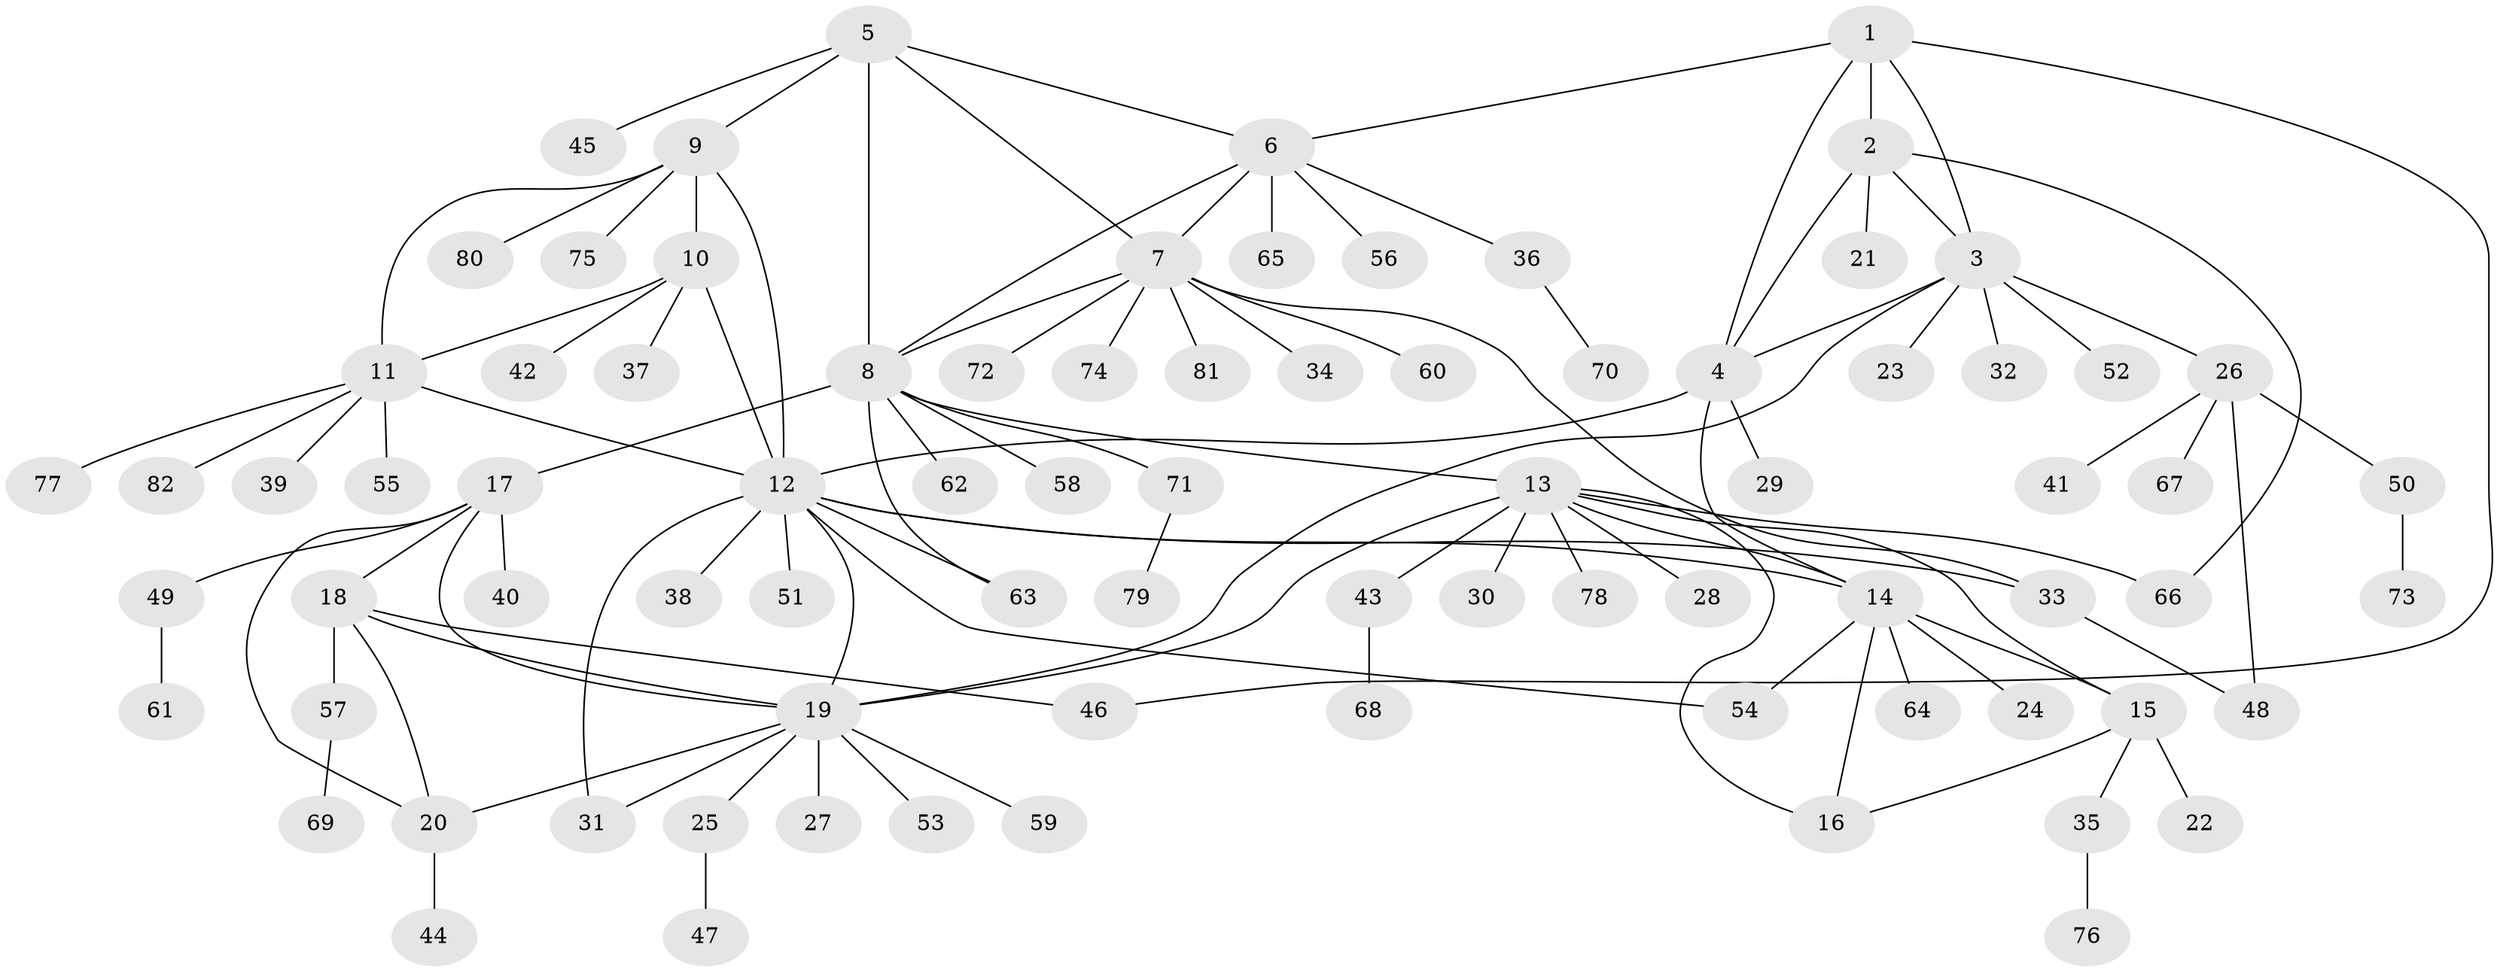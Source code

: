 // Generated by graph-tools (version 1.1) at 2025/37/03/09/25 02:37:37]
// undirected, 82 vertices, 109 edges
graph export_dot {
graph [start="1"]
  node [color=gray90,style=filled];
  1;
  2;
  3;
  4;
  5;
  6;
  7;
  8;
  9;
  10;
  11;
  12;
  13;
  14;
  15;
  16;
  17;
  18;
  19;
  20;
  21;
  22;
  23;
  24;
  25;
  26;
  27;
  28;
  29;
  30;
  31;
  32;
  33;
  34;
  35;
  36;
  37;
  38;
  39;
  40;
  41;
  42;
  43;
  44;
  45;
  46;
  47;
  48;
  49;
  50;
  51;
  52;
  53;
  54;
  55;
  56;
  57;
  58;
  59;
  60;
  61;
  62;
  63;
  64;
  65;
  66;
  67;
  68;
  69;
  70;
  71;
  72;
  73;
  74;
  75;
  76;
  77;
  78;
  79;
  80;
  81;
  82;
  1 -- 2;
  1 -- 3;
  1 -- 4;
  1 -- 6;
  1 -- 46;
  2 -- 3;
  2 -- 4;
  2 -- 21;
  2 -- 66;
  3 -- 4;
  3 -- 19;
  3 -- 23;
  3 -- 26;
  3 -- 32;
  3 -- 52;
  4 -- 12;
  4 -- 14;
  4 -- 29;
  5 -- 6;
  5 -- 7;
  5 -- 8;
  5 -- 9;
  5 -- 45;
  6 -- 7;
  6 -- 8;
  6 -- 36;
  6 -- 56;
  6 -- 65;
  7 -- 8;
  7 -- 33;
  7 -- 34;
  7 -- 60;
  7 -- 72;
  7 -- 74;
  7 -- 81;
  8 -- 13;
  8 -- 17;
  8 -- 58;
  8 -- 62;
  8 -- 63;
  8 -- 71;
  9 -- 10;
  9 -- 11;
  9 -- 12;
  9 -- 75;
  9 -- 80;
  10 -- 11;
  10 -- 12;
  10 -- 37;
  10 -- 42;
  11 -- 12;
  11 -- 39;
  11 -- 55;
  11 -- 77;
  11 -- 82;
  12 -- 14;
  12 -- 19;
  12 -- 31;
  12 -- 33;
  12 -- 38;
  12 -- 51;
  12 -- 54;
  12 -- 63;
  13 -- 14;
  13 -- 15;
  13 -- 16;
  13 -- 19;
  13 -- 28;
  13 -- 30;
  13 -- 43;
  13 -- 66;
  13 -- 78;
  14 -- 15;
  14 -- 16;
  14 -- 24;
  14 -- 54;
  14 -- 64;
  15 -- 16;
  15 -- 22;
  15 -- 35;
  17 -- 18;
  17 -- 19;
  17 -- 20;
  17 -- 40;
  17 -- 49;
  18 -- 19;
  18 -- 20;
  18 -- 46;
  18 -- 57;
  19 -- 20;
  19 -- 25;
  19 -- 27;
  19 -- 31;
  19 -- 53;
  19 -- 59;
  20 -- 44;
  25 -- 47;
  26 -- 41;
  26 -- 48;
  26 -- 50;
  26 -- 67;
  33 -- 48;
  35 -- 76;
  36 -- 70;
  43 -- 68;
  49 -- 61;
  50 -- 73;
  57 -- 69;
  71 -- 79;
}

